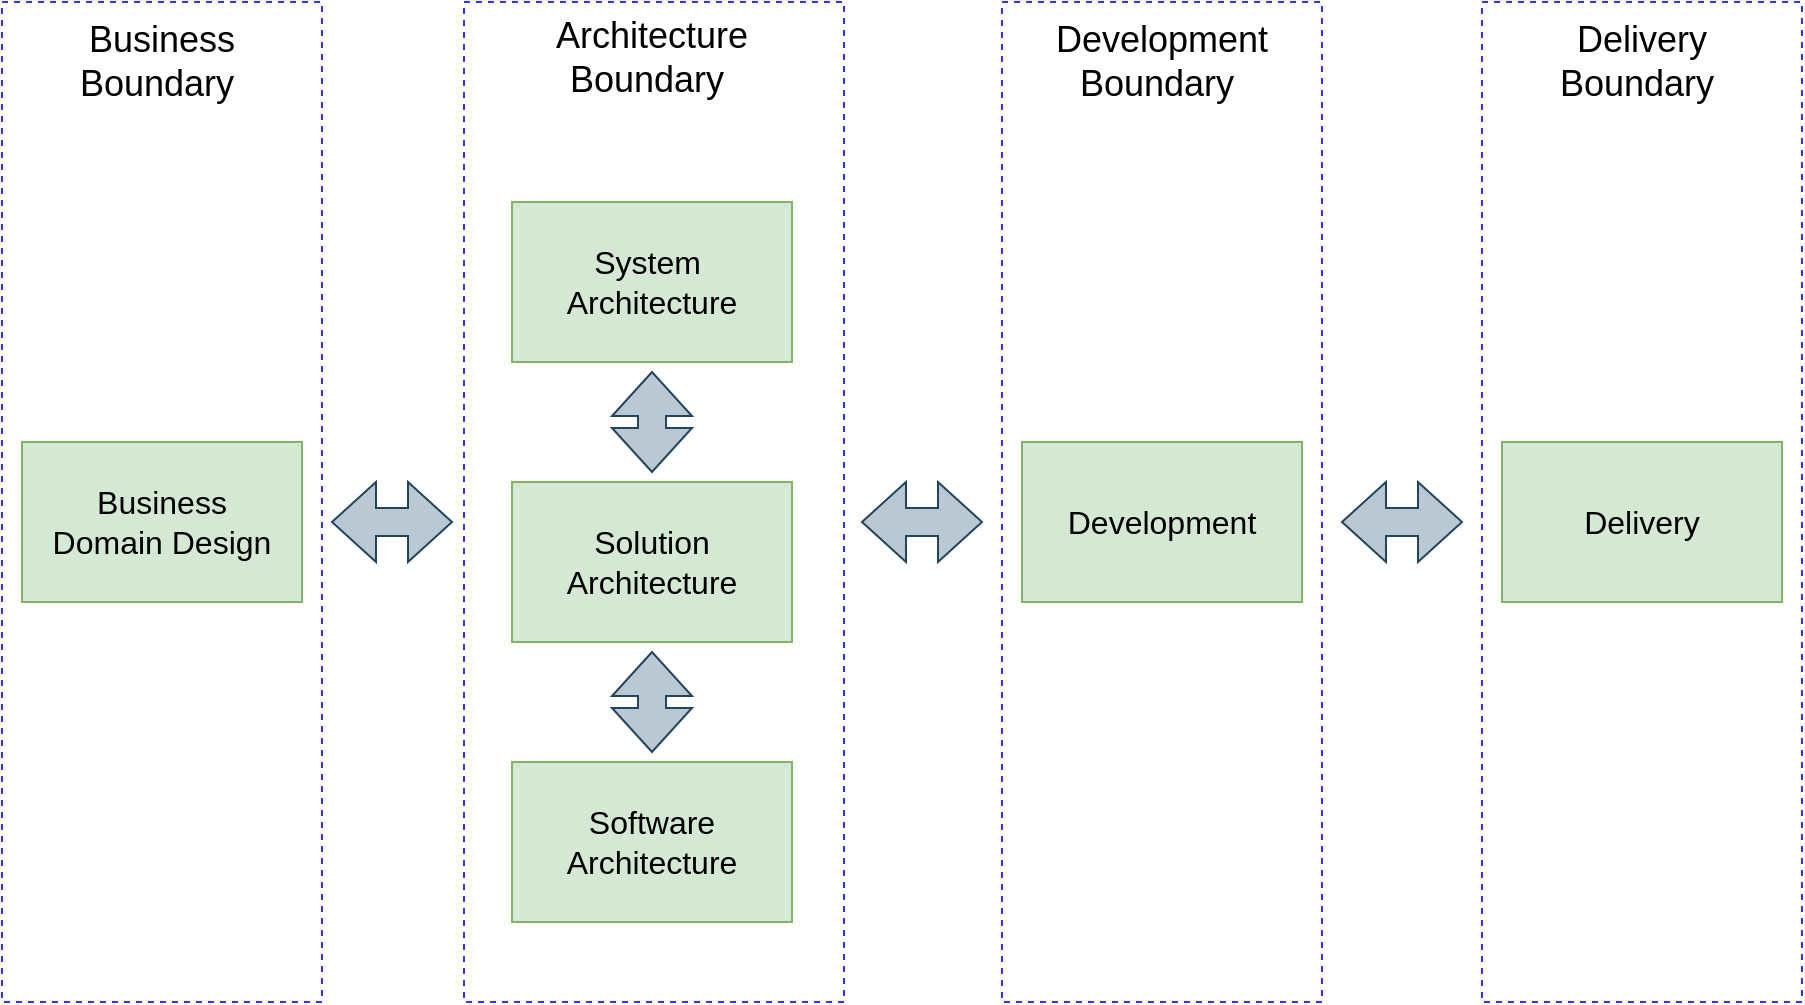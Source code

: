 <mxfile version="14.4.2" type="device"><diagram id="AfuCC2382PoLpylQ6lhb" name="Página-1"><mxGraphModel dx="1038" dy="607" grid="1" gridSize="10" guides="1" tooltips="1" connect="1" arrows="1" fold="1" page="1" pageScale="1" pageWidth="827" pageHeight="1169" math="0" shadow="0"><root><mxCell id="0"/><mxCell id="1" parent="0"/><mxCell id="44FC2754fzcroVItQc0I-25" value="" style="rounded=0;whiteSpace=wrap;html=1;dashed=1;fillColor=none;strokeColor=#3333FF;" vertex="1" parent="1"><mxGeometry x="241" y="40" width="190" height="500" as="geometry"/></mxCell><mxCell id="44FC2754fzcroVItQc0I-24" value="" style="rounded=0;whiteSpace=wrap;html=1;dashed=1;fillColor=none;strokeColor=#3333FF;" vertex="1" parent="1"><mxGeometry x="10" y="40" width="160" height="500" as="geometry"/></mxCell><mxCell id="44FC2754fzcroVItQc0I-1" value="&lt;font style=&quot;font-size: 16px&quot;&gt;Business &lt;br&gt;Domain Design&lt;/font&gt;" style="rounded=0;whiteSpace=wrap;html=1;fillColor=#d5e8d4;strokeColor=#82b366;" vertex="1" parent="1"><mxGeometry x="20" y="260" width="140" height="80" as="geometry"/></mxCell><mxCell id="44FC2754fzcroVItQc0I-3" value="" style="html=1;shadow=0;dashed=0;align=center;verticalAlign=middle;shape=mxgraph.arrows2.twoWayArrow;dy=0.65;dx=22;fillColor=#bac8d3;strokeColor=#23445d;" vertex="1" parent="1"><mxGeometry x="175" y="280" width="60" height="40" as="geometry"/></mxCell><mxCell id="44FC2754fzcroVItQc0I-4" value="&lt;font style=&quot;font-size: 16px&quot;&gt;System&amp;nbsp;&lt;br&gt;Architecture&lt;/font&gt;" style="rounded=0;whiteSpace=wrap;html=1;fillColor=#d5e8d4;strokeColor=#82b366;" vertex="1" parent="1"><mxGeometry x="265" y="140" width="140" height="80" as="geometry"/></mxCell><mxCell id="44FC2754fzcroVItQc0I-6" value="" style="html=1;shadow=0;dashed=0;align=center;verticalAlign=middle;shape=mxgraph.arrows2.twoWayArrow;dy=0.65;dx=22;fillColor=#bac8d3;strokeColor=#23445d;" vertex="1" parent="1"><mxGeometry x="440" y="280" width="60" height="40" as="geometry"/></mxCell><mxCell id="44FC2754fzcroVItQc0I-13" value="&lt;font style=&quot;font-size: 16px&quot;&gt;Solution&lt;br&gt;Architecture&lt;/font&gt;" style="rounded=0;whiteSpace=wrap;html=1;fillColor=#d5e8d4;strokeColor=#82b366;" vertex="1" parent="1"><mxGeometry x="265" y="280" width="140" height="80" as="geometry"/></mxCell><mxCell id="44FC2754fzcroVItQc0I-14" value="&lt;font style=&quot;font-size: 16px&quot;&gt;Software&lt;br&gt;Architecture&lt;/font&gt;" style="rounded=0;whiteSpace=wrap;html=1;fillColor=#d5e8d4;strokeColor=#82b366;" vertex="1" parent="1"><mxGeometry x="265" y="420" width="140" height="80" as="geometry"/></mxCell><mxCell id="44FC2754fzcroVItQc0I-20" value="&lt;div&gt;&lt;font style=&quot;font-size: 18px&quot;&gt;Business Boundary&amp;nbsp;&lt;/font&gt;&lt;/div&gt;" style="text;html=1;strokeColor=none;fillColor=none;align=center;verticalAlign=middle;whiteSpace=wrap;rounded=0;dashed=1;" vertex="1" parent="1"><mxGeometry x="20" y="40" width="140" height="60" as="geometry"/></mxCell><mxCell id="44FC2754fzcroVItQc0I-21" value="&lt;div&gt;&lt;font style=&quot;font-size: 18px&quot;&gt;Architecture Boundary&amp;nbsp;&lt;/font&gt;&lt;/div&gt;" style="text;html=1;strokeColor=none;fillColor=none;align=center;verticalAlign=middle;whiteSpace=wrap;rounded=0;dashed=1;" vertex="1" parent="1"><mxGeometry x="275" y="40" width="120" height="55" as="geometry"/></mxCell><mxCell id="44FC2754fzcroVItQc0I-26" value="" style="html=1;shadow=0;dashed=0;align=center;verticalAlign=middle;shape=mxgraph.arrows2.twoWayArrow;dy=0.65;dx=22;fillColor=#bac8d3;strokeColor=#23445d;rotation=90;" vertex="1" parent="1"><mxGeometry x="310" y="230" width="50" height="40" as="geometry"/></mxCell><mxCell id="44FC2754fzcroVItQc0I-28" value="" style="html=1;shadow=0;dashed=0;align=center;verticalAlign=middle;shape=mxgraph.arrows2.twoWayArrow;dy=0.65;dx=22;fillColor=#bac8d3;strokeColor=#23445d;rotation=90;" vertex="1" parent="1"><mxGeometry x="310" y="370" width="50" height="40" as="geometry"/></mxCell><mxCell id="44FC2754fzcroVItQc0I-31" value="" style="rounded=0;whiteSpace=wrap;html=1;dashed=1;fillColor=none;strokeColor=#3333FF;" vertex="1" parent="1"><mxGeometry x="510" y="40" width="160" height="500" as="geometry"/></mxCell><mxCell id="44FC2754fzcroVItQc0I-32" value="&lt;font style=&quot;font-size: 16px&quot;&gt;Development&lt;/font&gt;" style="rounded=0;whiteSpace=wrap;html=1;fillColor=#d5e8d4;strokeColor=#82b366;" vertex="1" parent="1"><mxGeometry x="520" y="260" width="140" height="80" as="geometry"/></mxCell><mxCell id="44FC2754fzcroVItQc0I-33" value="&lt;span style=&quot;font-size: 18px&quot;&gt;Development Boundary&amp;nbsp;&lt;/span&gt;" style="text;html=1;strokeColor=none;fillColor=none;align=center;verticalAlign=middle;whiteSpace=wrap;rounded=0;dashed=1;" vertex="1" parent="1"><mxGeometry x="520" y="40" width="140" height="60" as="geometry"/></mxCell><mxCell id="44FC2754fzcroVItQc0I-34" value="" style="html=1;shadow=0;dashed=0;align=center;verticalAlign=middle;shape=mxgraph.arrows2.twoWayArrow;dy=0.65;dx=22;fillColor=#bac8d3;strokeColor=#23445d;" vertex="1" parent="1"><mxGeometry x="680" y="280" width="60" height="40" as="geometry"/></mxCell><mxCell id="44FC2754fzcroVItQc0I-35" value="" style="rounded=0;whiteSpace=wrap;html=1;dashed=1;fillColor=none;strokeColor=#3333FF;" vertex="1" parent="1"><mxGeometry x="750" y="40" width="160" height="500" as="geometry"/></mxCell><mxCell id="44FC2754fzcroVItQc0I-36" value="&lt;font style=&quot;font-size: 16px&quot;&gt;Delivery&lt;/font&gt;" style="rounded=0;whiteSpace=wrap;html=1;fillColor=#d5e8d4;strokeColor=#82b366;" vertex="1" parent="1"><mxGeometry x="760" y="260" width="140" height="80" as="geometry"/></mxCell><mxCell id="44FC2754fzcroVItQc0I-37" value="&lt;span style=&quot;font-size: 18px&quot;&gt;Delivery Boundary&amp;nbsp;&lt;/span&gt;" style="text;html=1;strokeColor=none;fillColor=none;align=center;verticalAlign=middle;whiteSpace=wrap;rounded=0;dashed=1;" vertex="1" parent="1"><mxGeometry x="760" y="40" width="140" height="60" as="geometry"/></mxCell></root></mxGraphModel></diagram></mxfile>